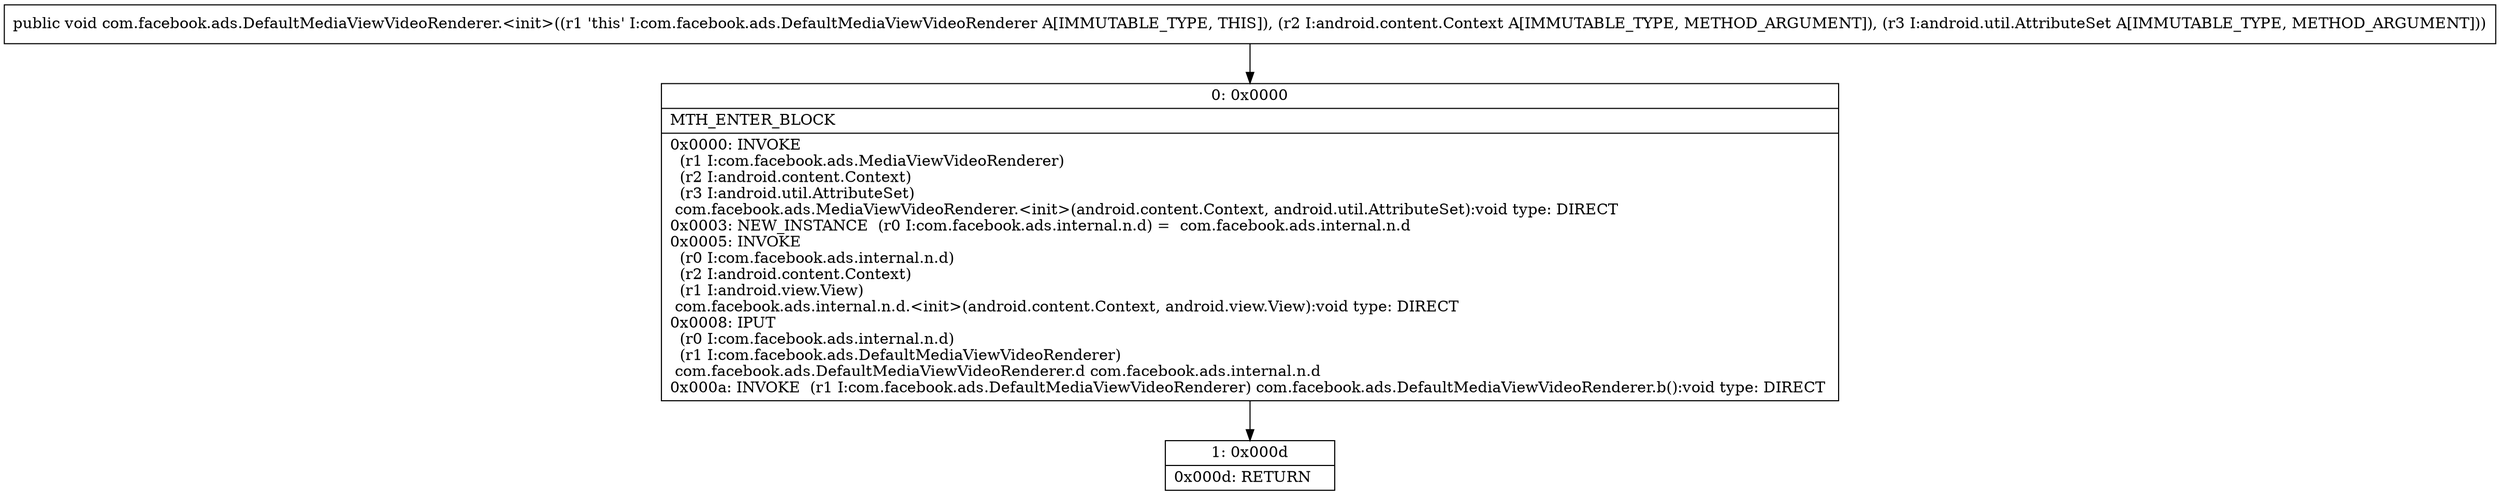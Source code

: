 digraph "CFG forcom.facebook.ads.DefaultMediaViewVideoRenderer.\<init\>(Landroid\/content\/Context;Landroid\/util\/AttributeSet;)V" {
Node_0 [shape=record,label="{0\:\ 0x0000|MTH_ENTER_BLOCK\l|0x0000: INVOKE  \l  (r1 I:com.facebook.ads.MediaViewVideoRenderer)\l  (r2 I:android.content.Context)\l  (r3 I:android.util.AttributeSet)\l com.facebook.ads.MediaViewVideoRenderer.\<init\>(android.content.Context, android.util.AttributeSet):void type: DIRECT \l0x0003: NEW_INSTANCE  (r0 I:com.facebook.ads.internal.n.d) =  com.facebook.ads.internal.n.d \l0x0005: INVOKE  \l  (r0 I:com.facebook.ads.internal.n.d)\l  (r2 I:android.content.Context)\l  (r1 I:android.view.View)\l com.facebook.ads.internal.n.d.\<init\>(android.content.Context, android.view.View):void type: DIRECT \l0x0008: IPUT  \l  (r0 I:com.facebook.ads.internal.n.d)\l  (r1 I:com.facebook.ads.DefaultMediaViewVideoRenderer)\l com.facebook.ads.DefaultMediaViewVideoRenderer.d com.facebook.ads.internal.n.d \l0x000a: INVOKE  (r1 I:com.facebook.ads.DefaultMediaViewVideoRenderer) com.facebook.ads.DefaultMediaViewVideoRenderer.b():void type: DIRECT \l}"];
Node_1 [shape=record,label="{1\:\ 0x000d|0x000d: RETURN   \l}"];
MethodNode[shape=record,label="{public void com.facebook.ads.DefaultMediaViewVideoRenderer.\<init\>((r1 'this' I:com.facebook.ads.DefaultMediaViewVideoRenderer A[IMMUTABLE_TYPE, THIS]), (r2 I:android.content.Context A[IMMUTABLE_TYPE, METHOD_ARGUMENT]), (r3 I:android.util.AttributeSet A[IMMUTABLE_TYPE, METHOD_ARGUMENT])) }"];
MethodNode -> Node_0;
Node_0 -> Node_1;
}

